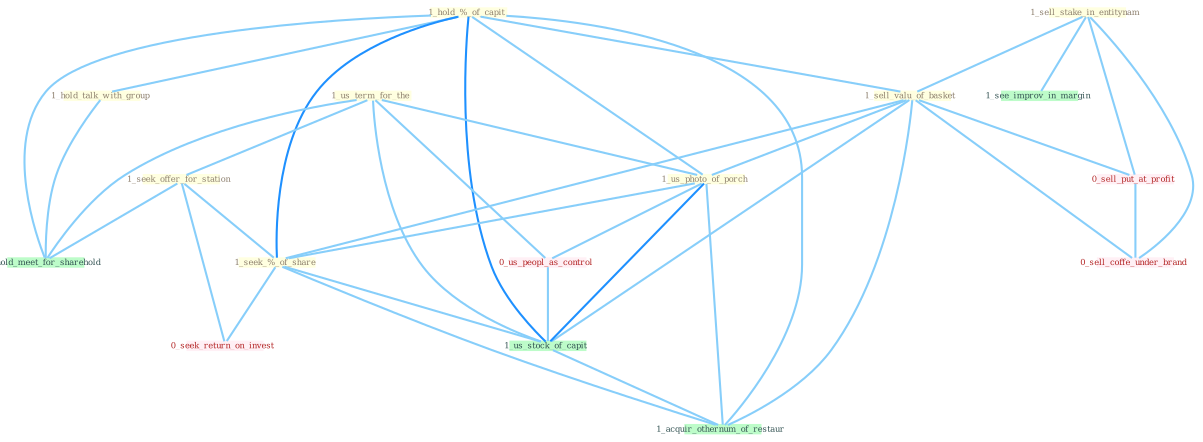 Graph G{ 
    node
    [shape=polygon,style=filled,width=.5,height=.06,color="#BDFCC9",fixedsize=true,fontsize=4,
    fontcolor="#2f4f4f"];
    {node
    [color="#ffffe0", fontcolor="#8b7d6b"] "1_hold_%_of_capit " "1_hold_talk_with_group " "1_us_term_for_the " "1_sell_stake_in_entitynam " "1_sell_valu_of_basket " "1_seek_offer_for_station " "1_us_photo_of_porch " "1_seek_%_of_share "}
{node [color="#fff0f5", fontcolor="#b22222"] "0_us_peopl_as_control " "0_sell_put_at_profit " "0_seek_return_on_invest " "0_sell_coffe_under_brand "}
edge [color="#B0E2FF"];

	"1_hold_%_of_capit " -- "1_hold_talk_with_group " [w="1", color="#87cefa" ];
	"1_hold_%_of_capit " -- "1_sell_valu_of_basket " [w="1", color="#87cefa" ];
	"1_hold_%_of_capit " -- "1_us_photo_of_porch " [w="1", color="#87cefa" ];
	"1_hold_%_of_capit " -- "1_seek_%_of_share " [w="2", color="#1e90ff" , len=0.8];
	"1_hold_%_of_capit " -- "1_us_stock_of_capit " [w="2", color="#1e90ff" , len=0.8];
	"1_hold_%_of_capit " -- "1_hold_meet_for_sharehold " [w="1", color="#87cefa" ];
	"1_hold_%_of_capit " -- "1_acquir_othernum_of_restaur " [w="1", color="#87cefa" ];
	"1_hold_talk_with_group " -- "1_hold_meet_for_sharehold " [w="1", color="#87cefa" ];
	"1_us_term_for_the " -- "1_seek_offer_for_station " [w="1", color="#87cefa" ];
	"1_us_term_for_the " -- "1_us_photo_of_porch " [w="1", color="#87cefa" ];
	"1_us_term_for_the " -- "0_us_peopl_as_control " [w="1", color="#87cefa" ];
	"1_us_term_for_the " -- "1_us_stock_of_capit " [w="1", color="#87cefa" ];
	"1_us_term_for_the " -- "1_hold_meet_for_sharehold " [w="1", color="#87cefa" ];
	"1_sell_stake_in_entitynam " -- "1_sell_valu_of_basket " [w="1", color="#87cefa" ];
	"1_sell_stake_in_entitynam " -- "0_sell_put_at_profit " [w="1", color="#87cefa" ];
	"1_sell_stake_in_entitynam " -- "1_see_improv_in_margin " [w="1", color="#87cefa" ];
	"1_sell_stake_in_entitynam " -- "0_sell_coffe_under_brand " [w="1", color="#87cefa" ];
	"1_sell_valu_of_basket " -- "1_us_photo_of_porch " [w="1", color="#87cefa" ];
	"1_sell_valu_of_basket " -- "1_seek_%_of_share " [w="1", color="#87cefa" ];
	"1_sell_valu_of_basket " -- "0_sell_put_at_profit " [w="1", color="#87cefa" ];
	"1_sell_valu_of_basket " -- "1_us_stock_of_capit " [w="1", color="#87cefa" ];
	"1_sell_valu_of_basket " -- "0_sell_coffe_under_brand " [w="1", color="#87cefa" ];
	"1_sell_valu_of_basket " -- "1_acquir_othernum_of_restaur " [w="1", color="#87cefa" ];
	"1_seek_offer_for_station " -- "1_seek_%_of_share " [w="1", color="#87cefa" ];
	"1_seek_offer_for_station " -- "0_seek_return_on_invest " [w="1", color="#87cefa" ];
	"1_seek_offer_for_station " -- "1_hold_meet_for_sharehold " [w="1", color="#87cefa" ];
	"1_us_photo_of_porch " -- "1_seek_%_of_share " [w="1", color="#87cefa" ];
	"1_us_photo_of_porch " -- "0_us_peopl_as_control " [w="1", color="#87cefa" ];
	"1_us_photo_of_porch " -- "1_us_stock_of_capit " [w="2", color="#1e90ff" , len=0.8];
	"1_us_photo_of_porch " -- "1_acquir_othernum_of_restaur " [w="1", color="#87cefa" ];
	"1_seek_%_of_share " -- "0_seek_return_on_invest " [w="1", color="#87cefa" ];
	"1_seek_%_of_share " -- "1_us_stock_of_capit " [w="1", color="#87cefa" ];
	"1_seek_%_of_share " -- "1_acquir_othernum_of_restaur " [w="1", color="#87cefa" ];
	"0_us_peopl_as_control " -- "1_us_stock_of_capit " [w="1", color="#87cefa" ];
	"0_sell_put_at_profit " -- "0_sell_coffe_under_brand " [w="1", color="#87cefa" ];
	"1_us_stock_of_capit " -- "1_acquir_othernum_of_restaur " [w="1", color="#87cefa" ];
}